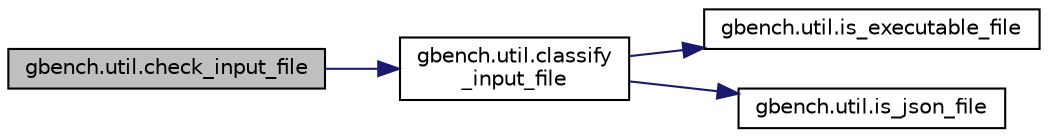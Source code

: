 digraph "gbench.util.check_input_file"
{
  edge [fontname="Helvetica",fontsize="10",labelfontname="Helvetica",labelfontsize="10"];
  node [fontname="Helvetica",fontsize="10",shape=record];
  rankdir="LR";
  Node0 [label="gbench.util.check_input_file",height=0.2,width=0.4,color="black", fillcolor="grey75", style="filled", fontcolor="black"];
  Node0 -> Node1 [color="midnightblue",fontsize="10",style="solid",fontname="Helvetica"];
  Node1 [label="gbench.util.classify\l_input_file",height=0.2,width=0.4,color="black", fillcolor="white", style="filled",URL="$namespacegbench_1_1util.html#a25ee5a7452eb3618b88659be49dc48d8"];
  Node1 -> Node2 [color="midnightblue",fontsize="10",style="solid",fontname="Helvetica"];
  Node2 [label="gbench.util.is_executable_file",height=0.2,width=0.4,color="black", fillcolor="white", style="filled",URL="$namespacegbench_1_1util.html#ab892754dc0be3bbe4785bf4610a8cc76"];
  Node1 -> Node3 [color="midnightblue",fontsize="10",style="solid",fontname="Helvetica"];
  Node3 [label="gbench.util.is_json_file",height=0.2,width=0.4,color="black", fillcolor="white", style="filled",URL="$namespacegbench_1_1util.html#a2b5de1b1f7c12819da516c50fc1f433b"];
}
